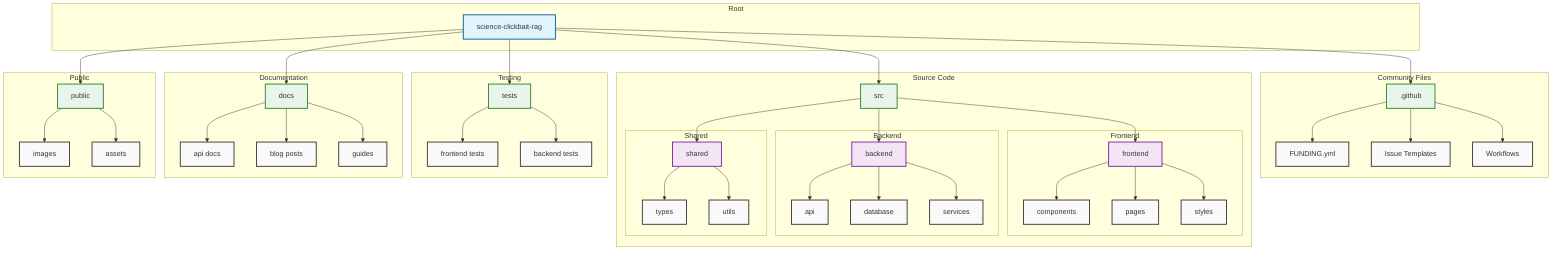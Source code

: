 graph TB
    subgraph Root
        A[science-clickbait-rag]
    end
    
    subgraph Community Files
        B[.github]
        B1[FUNDING.yml]
        B2[Issue Templates]
        B3[Workflows]
    end
    
    subgraph Source Code
        C[src]
        subgraph Frontend
            D[frontend]
            D1[components]
            D2[pages]
            D3[styles]
        end
        subgraph Backend
            E[backend]
            E1[api]
            E2[database]
            E3[services]
        end
        subgraph Shared
            F[shared]
            F1[types]
            F2[utils]
        end
    end
    
    subgraph Testing
        G[tests]
        G1[frontend tests]
        G2[backend tests]
    end
    
    subgraph Documentation
        H[docs]
        H1[api docs]
        H2[blog posts]
        H3[guides]
    end
    
    subgraph Public
        I[public]
        I1[images]
        I2[assets]
    end
    
    A --> B
    A --> C
    A --> G
    A --> H
    A --> I
    
    B --> B1
    B --> B2
    B --> B3
    
    C --> D
    C --> E
    C --> F
    
    D --> D1
    D --> D2
    D --> D3
    
    E --> E1
    E --> E2
    E --> E3
    
    F --> F1
    F --> F2
    
    G --> G1
    G --> G2
    
    H --> H1
    H --> H2
    H --> H3
    
    I --> I1
    I --> I2
    
    classDef default fill:#f9f9f9,stroke:#333,stroke-width:2px;
    classDef root fill:#e1f5fe,stroke:#01579b,stroke-width:2px;
    classDef section fill:#e8f5e9,stroke:#2e7d32,stroke-width:2px;
    classDef subsection fill:#f3e5f5,stroke:#7b1fa2,stroke-width:2px;
    
    class A root;
    class B,C,G,H,I section;
    class D,E,F subsection;